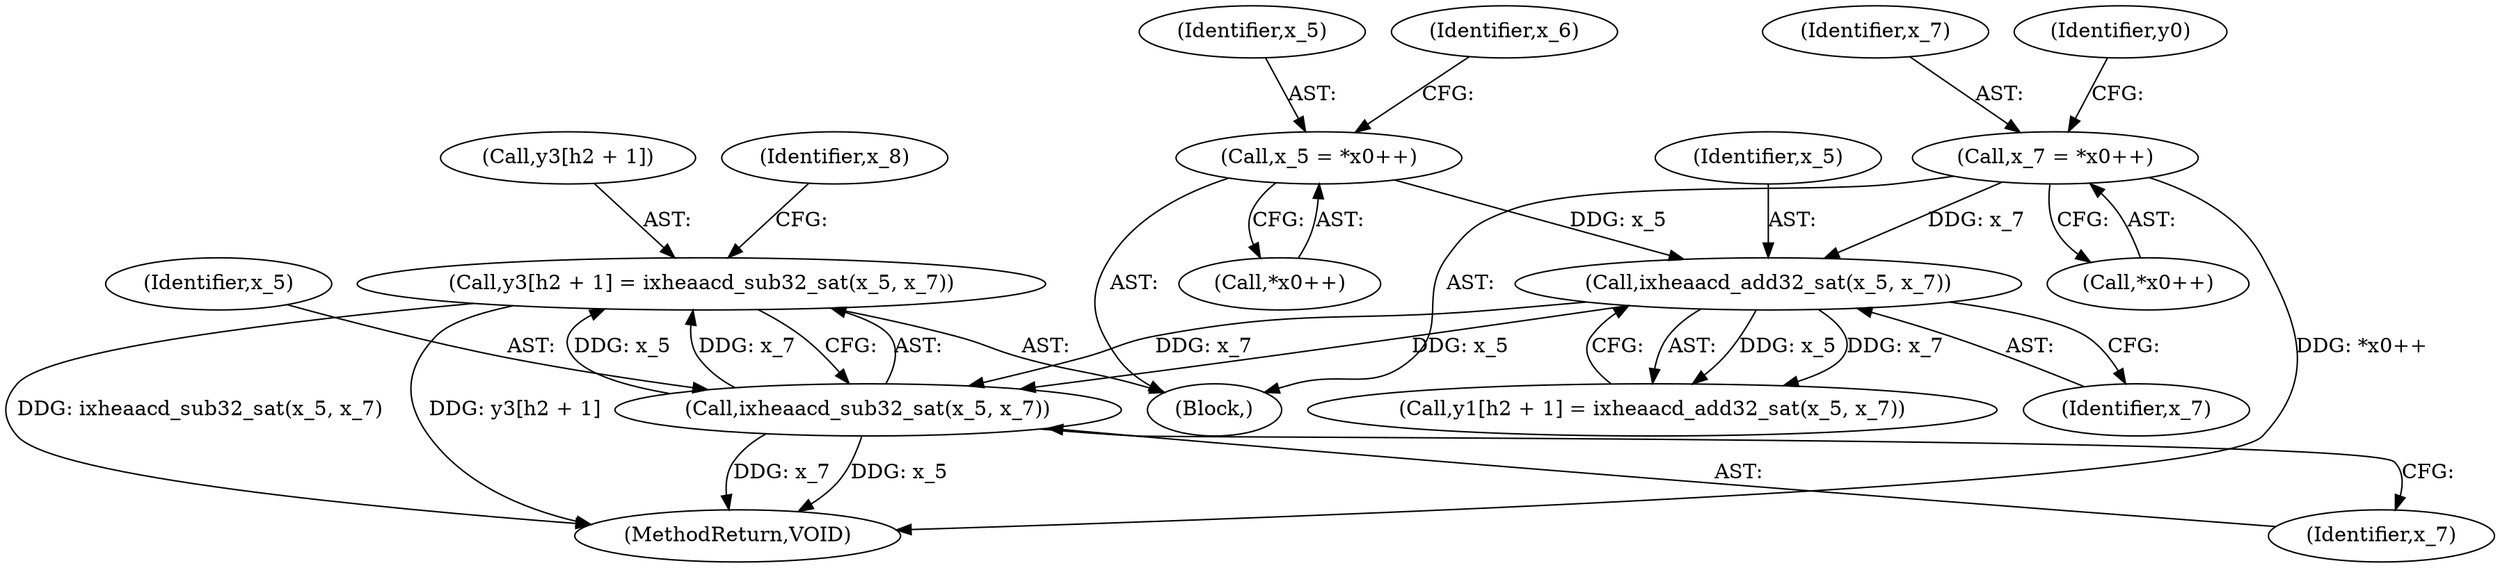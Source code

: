 digraph "0_Android_04e8cd58f075bec5892e369c8deebca9c67e855c@array" {
"1000306" [label="(Call,y3[h2 + 1] = ixheaacd_sub32_sat(x_5, x_7))"];
"1000312" [label="(Call,ixheaacd_sub32_sat(x_5, x_7))"];
"1000280" [label="(Call,ixheaacd_add32_sat(x_5, x_7))"];
"1000236" [label="(Call,x_5 = *x0++)"];
"1000246" [label="(Call,x_7 = *x0++)"];
"1000312" [label="(Call,ixheaacd_sub32_sat(x_5, x_7))"];
"1000307" [label="(Call,y3[h2 + 1])"];
"1000281" [label="(Identifier,x_5)"];
"1000274" [label="(Call,y1[h2 + 1] = ixheaacd_add32_sat(x_5, x_7))"];
"1000236" [label="(Call,x_5 = *x0++)"];
"1000246" [label="(Call,x_7 = *x0++)"];
"1000247" [label="(Identifier,x_7)"];
"1000313" [label="(Identifier,x_5)"];
"1000253" [label="(Identifier,y0)"];
"1000282" [label="(Identifier,x_7)"];
"1000237" [label="(Identifier,x_5)"];
"1000314" [label="(Identifier,x_7)"];
"1000238" [label="(Call,*x0++)"];
"1000316" [label="(Identifier,x_8)"];
"1000242" [label="(Identifier,x_6)"];
"1000306" [label="(Call,y3[h2 + 1] = ixheaacd_sub32_sat(x_5, x_7))"];
"1000280" [label="(Call,ixheaacd_add32_sat(x_5, x_7))"];
"1000441" [label="(MethodReturn,VOID)"];
"1000248" [label="(Call,*x0++)"];
"1000203" [label="(Block,)"];
"1000306" -> "1000203"  [label="AST: "];
"1000306" -> "1000312"  [label="CFG: "];
"1000307" -> "1000306"  [label="AST: "];
"1000312" -> "1000306"  [label="AST: "];
"1000316" -> "1000306"  [label="CFG: "];
"1000306" -> "1000441"  [label="DDG: ixheaacd_sub32_sat(x_5, x_7)"];
"1000306" -> "1000441"  [label="DDG: y3[h2 + 1]"];
"1000312" -> "1000306"  [label="DDG: x_5"];
"1000312" -> "1000306"  [label="DDG: x_7"];
"1000312" -> "1000314"  [label="CFG: "];
"1000313" -> "1000312"  [label="AST: "];
"1000314" -> "1000312"  [label="AST: "];
"1000312" -> "1000441"  [label="DDG: x_5"];
"1000312" -> "1000441"  [label="DDG: x_7"];
"1000280" -> "1000312"  [label="DDG: x_5"];
"1000280" -> "1000312"  [label="DDG: x_7"];
"1000280" -> "1000274"  [label="AST: "];
"1000280" -> "1000282"  [label="CFG: "];
"1000281" -> "1000280"  [label="AST: "];
"1000282" -> "1000280"  [label="AST: "];
"1000274" -> "1000280"  [label="CFG: "];
"1000280" -> "1000274"  [label="DDG: x_5"];
"1000280" -> "1000274"  [label="DDG: x_7"];
"1000236" -> "1000280"  [label="DDG: x_5"];
"1000246" -> "1000280"  [label="DDG: x_7"];
"1000236" -> "1000203"  [label="AST: "];
"1000236" -> "1000238"  [label="CFG: "];
"1000237" -> "1000236"  [label="AST: "];
"1000238" -> "1000236"  [label="AST: "];
"1000242" -> "1000236"  [label="CFG: "];
"1000246" -> "1000203"  [label="AST: "];
"1000246" -> "1000248"  [label="CFG: "];
"1000247" -> "1000246"  [label="AST: "];
"1000248" -> "1000246"  [label="AST: "];
"1000253" -> "1000246"  [label="CFG: "];
"1000246" -> "1000441"  [label="DDG: *x0++"];
}
